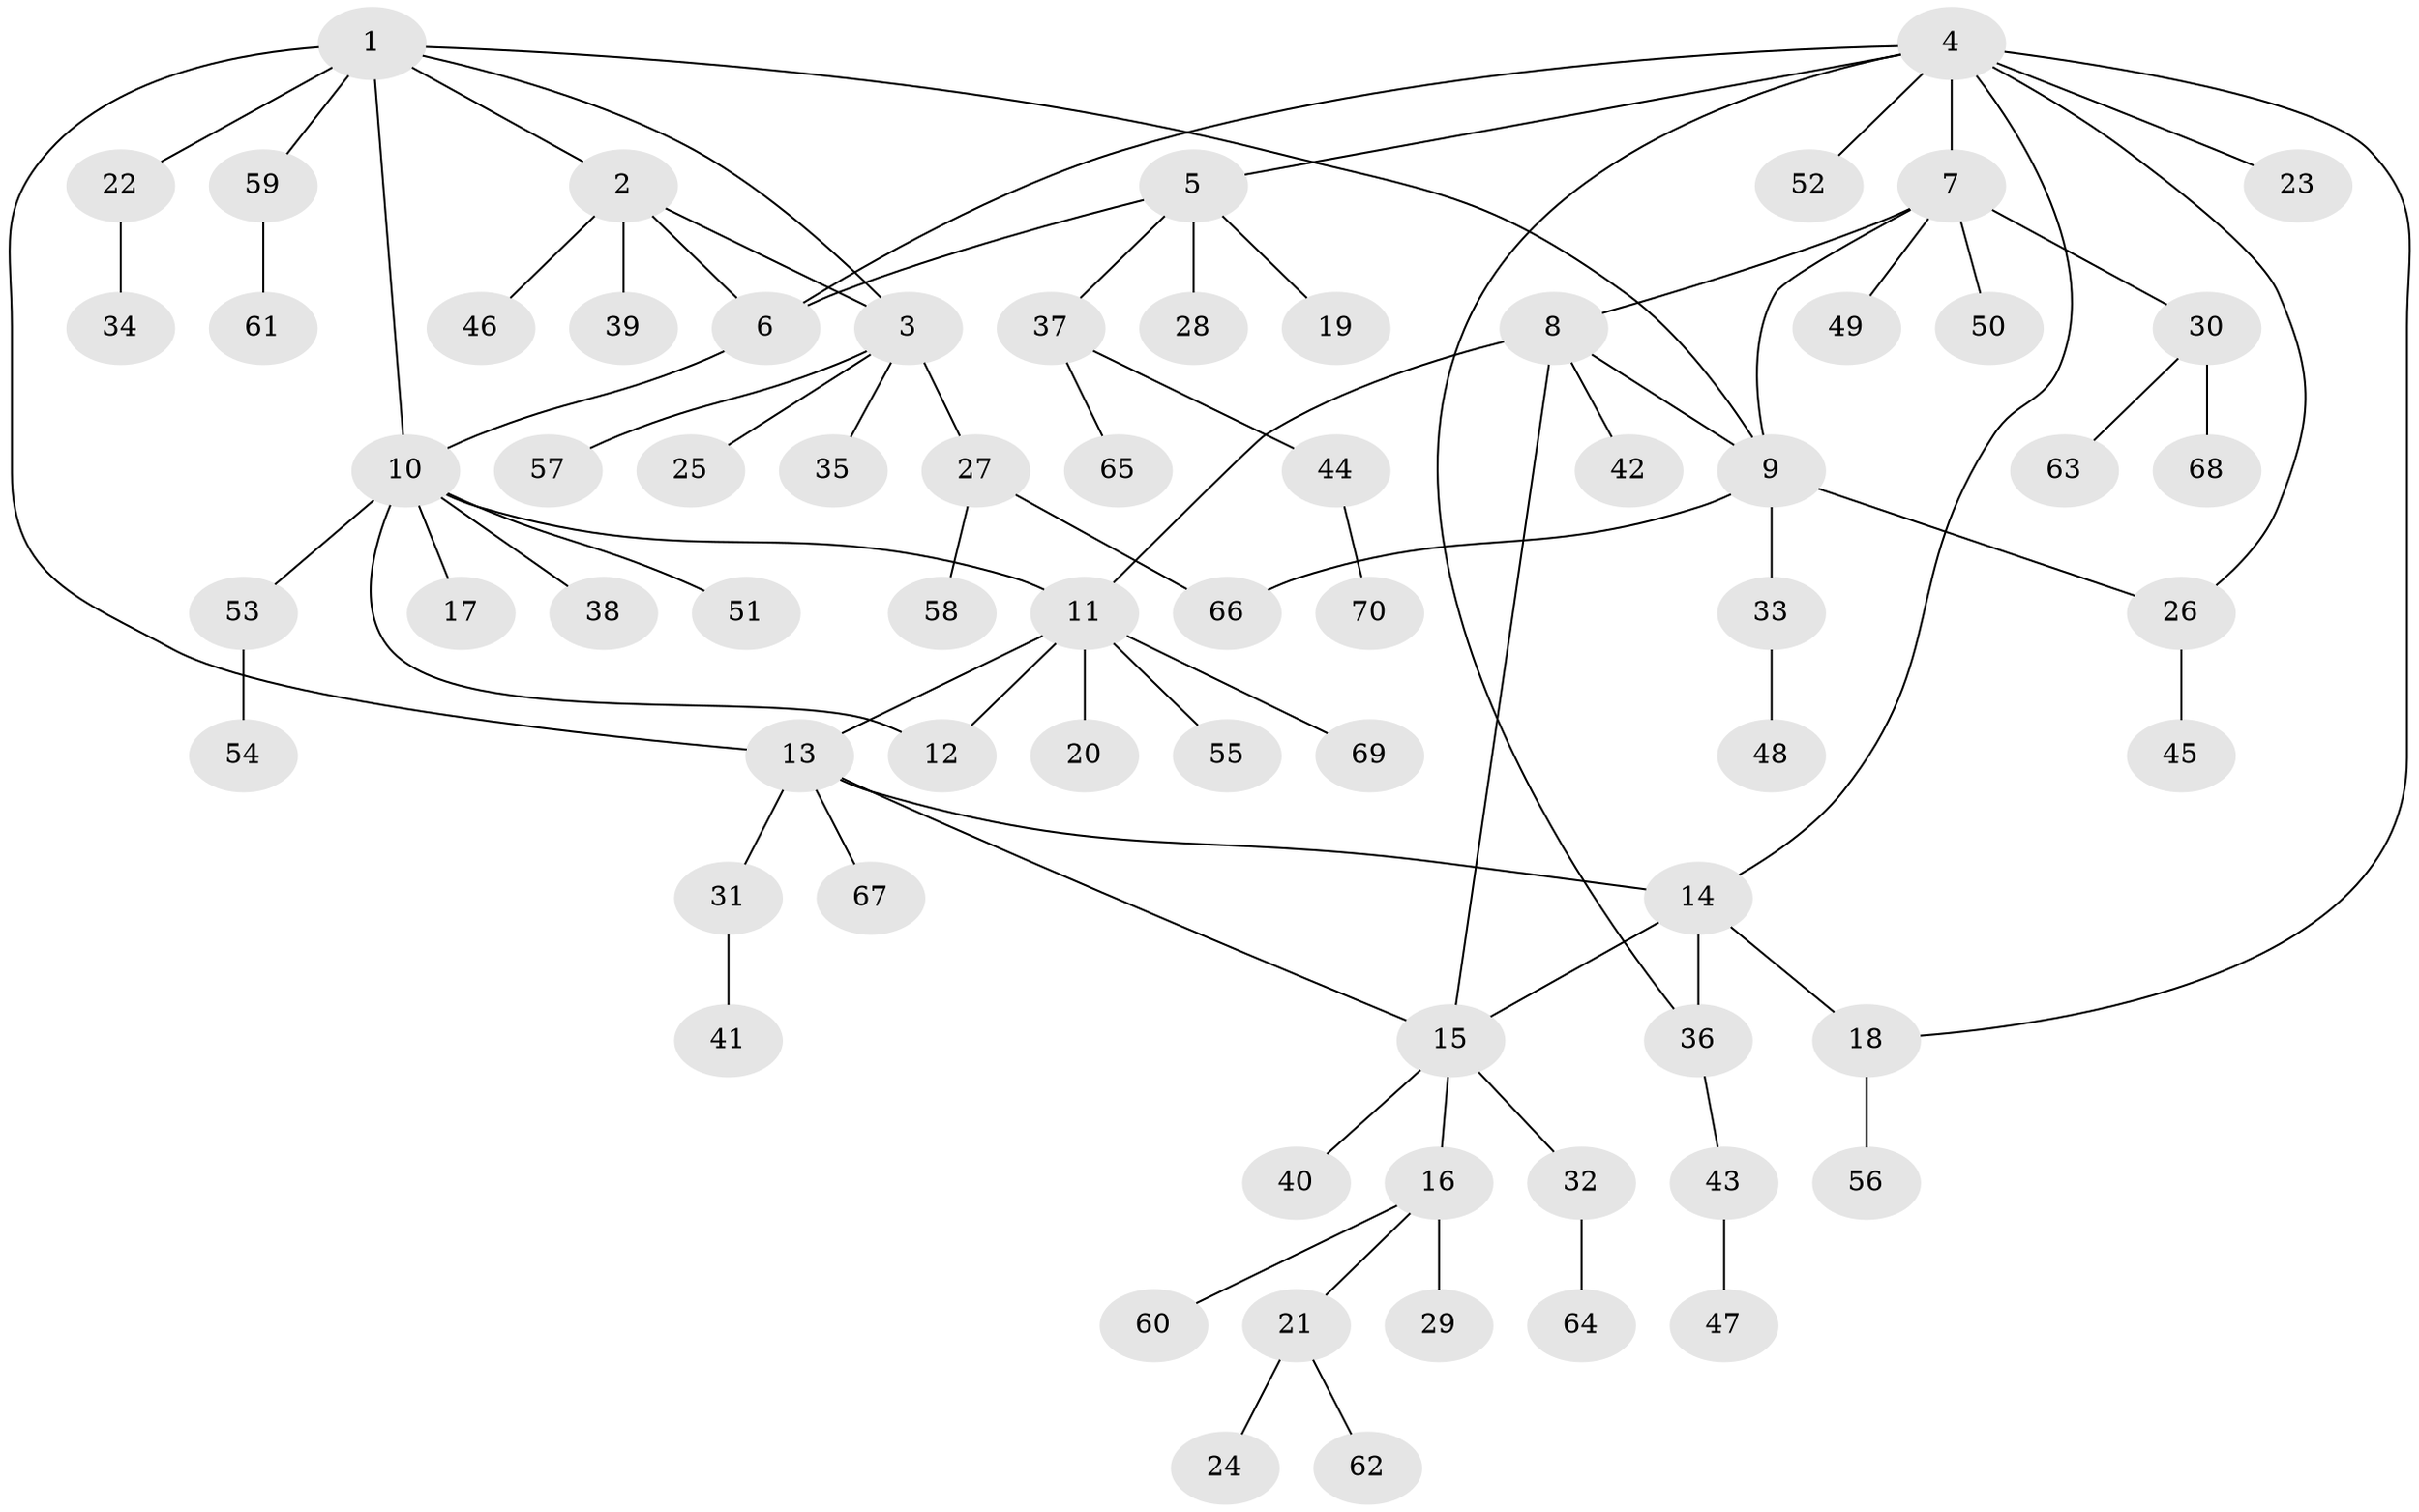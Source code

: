 // Generated by graph-tools (version 1.1) at 2025/02/03/09/25 03:02:40]
// undirected, 70 vertices, 84 edges
graph export_dot {
graph [start="1"]
  node [color=gray90,style=filled];
  1;
  2;
  3;
  4;
  5;
  6;
  7;
  8;
  9;
  10;
  11;
  12;
  13;
  14;
  15;
  16;
  17;
  18;
  19;
  20;
  21;
  22;
  23;
  24;
  25;
  26;
  27;
  28;
  29;
  30;
  31;
  32;
  33;
  34;
  35;
  36;
  37;
  38;
  39;
  40;
  41;
  42;
  43;
  44;
  45;
  46;
  47;
  48;
  49;
  50;
  51;
  52;
  53;
  54;
  55;
  56;
  57;
  58;
  59;
  60;
  61;
  62;
  63;
  64;
  65;
  66;
  67;
  68;
  69;
  70;
  1 -- 2;
  1 -- 3;
  1 -- 9;
  1 -- 10;
  1 -- 13;
  1 -- 22;
  1 -- 59;
  2 -- 3;
  2 -- 6;
  2 -- 39;
  2 -- 46;
  3 -- 25;
  3 -- 27;
  3 -- 35;
  3 -- 57;
  4 -- 5;
  4 -- 6;
  4 -- 7;
  4 -- 14;
  4 -- 18;
  4 -- 23;
  4 -- 26;
  4 -- 36;
  4 -- 52;
  5 -- 6;
  5 -- 19;
  5 -- 28;
  5 -- 37;
  6 -- 10;
  7 -- 8;
  7 -- 9;
  7 -- 30;
  7 -- 49;
  7 -- 50;
  8 -- 9;
  8 -- 11;
  8 -- 15;
  8 -- 42;
  9 -- 26;
  9 -- 33;
  9 -- 66;
  10 -- 11;
  10 -- 12;
  10 -- 17;
  10 -- 38;
  10 -- 51;
  10 -- 53;
  11 -- 12;
  11 -- 13;
  11 -- 20;
  11 -- 55;
  11 -- 69;
  13 -- 14;
  13 -- 15;
  13 -- 31;
  13 -- 67;
  14 -- 15;
  14 -- 18;
  14 -- 36;
  15 -- 16;
  15 -- 32;
  15 -- 40;
  16 -- 21;
  16 -- 29;
  16 -- 60;
  18 -- 56;
  21 -- 24;
  21 -- 62;
  22 -- 34;
  26 -- 45;
  27 -- 58;
  27 -- 66;
  30 -- 63;
  30 -- 68;
  31 -- 41;
  32 -- 64;
  33 -- 48;
  36 -- 43;
  37 -- 44;
  37 -- 65;
  43 -- 47;
  44 -- 70;
  53 -- 54;
  59 -- 61;
}
